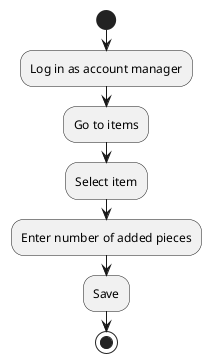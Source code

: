 @startuml
'https://plantuml.com/activity-diagram-beta

start
:Log in as account manager;
:Go to items;
:Select item;
:Enter number of added pieces;
:Save;
stop

@enduml
